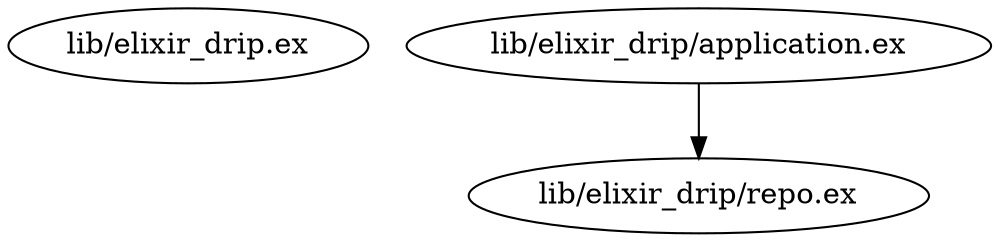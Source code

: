 digraph "xref graph" {
  "lib/elixir_drip.ex"
  "lib/elixir_drip/application.ex"
  "lib/elixir_drip/application.ex" -> "lib/elixir_drip/repo.ex"
  "lib/elixir_drip/repo.ex"
}

